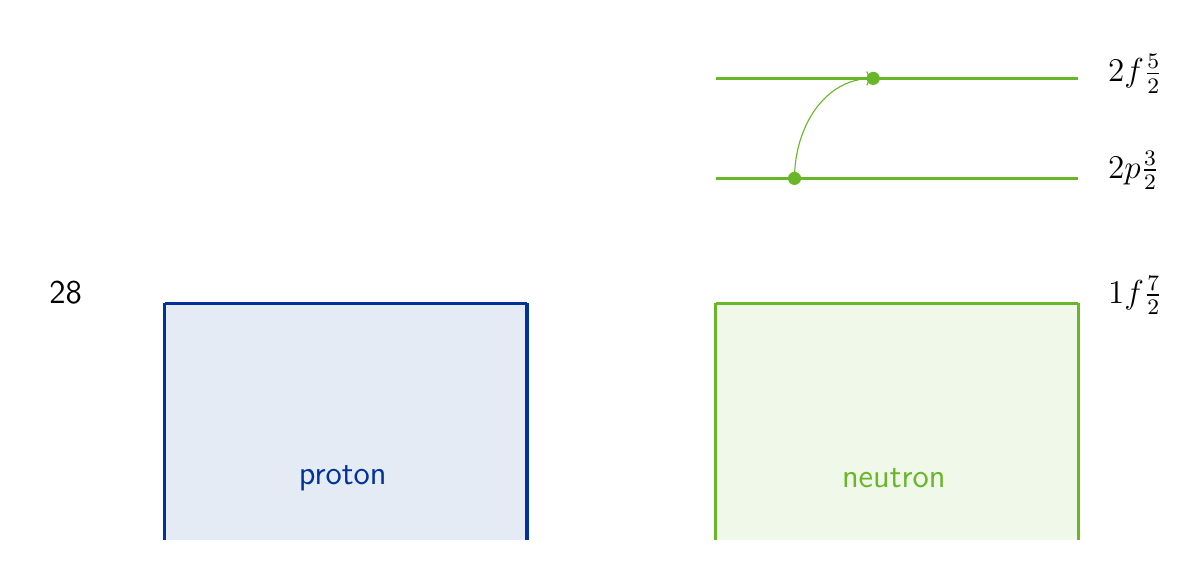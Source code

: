 \begin{tikzpicture}[y=-1cm]
  \sf
  \definecolor{red}{RGB}{221,42,43}
  \definecolor{green}{RGB}{105,182,40}
  \definecolor{blue}{RGB}{0,51,153}
  \definecolor{orange}{RGB}{192,128,64}

  \clip (3.5,13) rectangle (18,6.5);

  \fill[blue!10] (5.239,10.001) rectangle (9.842,13.018);
  \draw[blue, very thick] (5.239,13.018) -- (5.239,10.001);
  \draw[blue, very thick] (9.842,13.018) -- (9.842,10.001);
  \draw[blue, very thick] (5.239,10.001) -- (9.842,10.001);

  \begin{scope}[xshift=7cm]
    \fill[green!10] (5.239,10.001) rectangle (9.842,13.018);
    \draw[green, very thick] (5.239,13.018) -- (5.239,10.001);
    \draw[green, very thick] (9.842,13.018) -- (9.842,10.001);
    \draw[green, very thick] (5.239,10.001) -- (9.842,10.001);
    \path (7.5,12.224) node[text=green] {\large{}neutron};
    \draw[green, very thick] (5.239,8.414) -- (9.842,8.414);
    \draw[green, very thick] (5.239,7.144) -- (9.842,7.144);
    \draw[green,fill=green] (6.239,8.414) circle (0.076cm);
    \draw[green,fill=green] (7.239,7.144) circle (0.076cm);
    \draw[green,->] (6.239,8.414) to [out=90, in=180] (7.239,7.144);
  \end{scope}

  \path (17.098,8.414) node[text=black,anchor=base west] {\large{}$2p\tfrac{3}{2}$};
  \path (17.098,7.185) node[text=black,anchor=base west] {\large{}$2f\tfrac{5}{2}$};
  \path (17.098,10.001) node[text=black,anchor=base west] {\large{}$1f\tfrac{7}{2}$};

  \path (3.651,10.001) node[text=black,anchor=base west] {\large{}28};

  \path (7.5,12.224) node[text=blue] {\large{}proton};

\end{tikzpicture}%

%% Configure (x)emacs for this file ...
%% Local Variables:
%% mode: latex
%% End:
